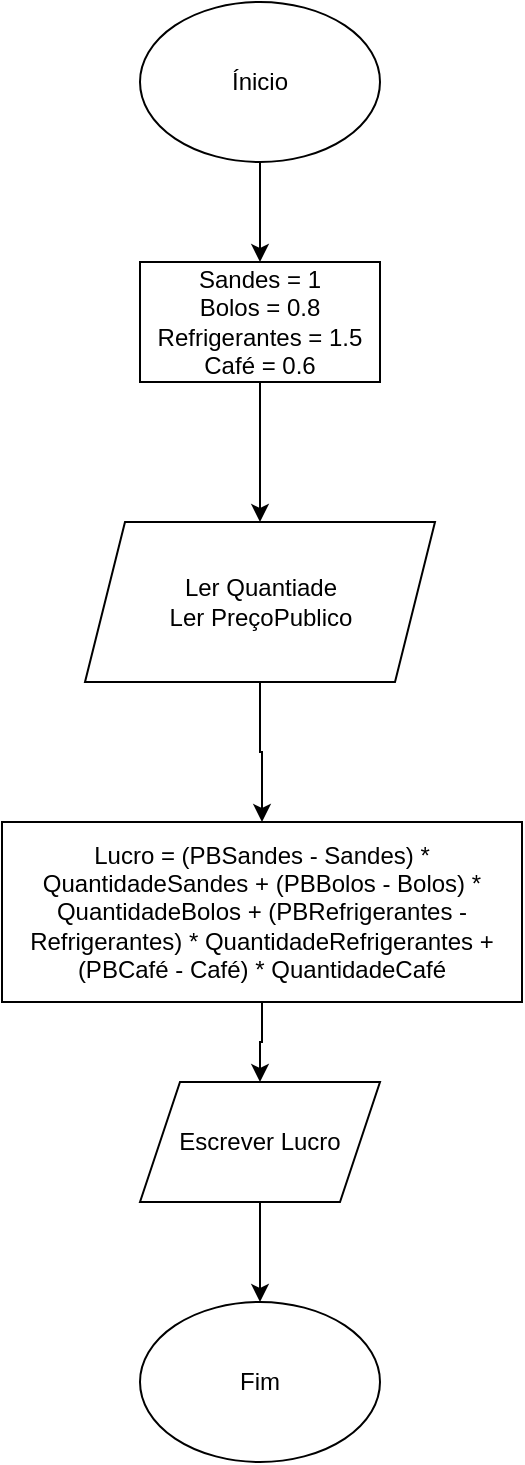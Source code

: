 <mxfile version="28.2.5">
  <diagram name="Página-1" id="xG30Vdf-161_1HfZHNo8">
    <mxGraphModel dx="1418" dy="820" grid="1" gridSize="10" guides="1" tooltips="1" connect="1" arrows="1" fold="1" page="1" pageScale="1" pageWidth="827" pageHeight="1169" math="0" shadow="0">
      <root>
        <mxCell id="0" />
        <mxCell id="1" parent="0" />
        <mxCell id="3juwo7l-BFL0aMfqjxcw-1" value="Fim" style="ellipse;whiteSpace=wrap;html=1;" vertex="1" parent="1">
          <mxGeometry x="350" y="650" width="120" height="80" as="geometry" />
        </mxCell>
        <mxCell id="3juwo7l-BFL0aMfqjxcw-4" value="" style="edgeStyle=orthogonalEdgeStyle;rounded=0;orthogonalLoop=1;jettySize=auto;html=1;" edge="1" parent="1" source="3juwo7l-BFL0aMfqjxcw-2" target="3juwo7l-BFL0aMfqjxcw-3">
          <mxGeometry relative="1" as="geometry" />
        </mxCell>
        <mxCell id="3juwo7l-BFL0aMfqjxcw-2" value="Ínicio" style="ellipse;whiteSpace=wrap;html=1;" vertex="1" parent="1">
          <mxGeometry x="350" width="120" height="80" as="geometry" />
        </mxCell>
        <mxCell id="3juwo7l-BFL0aMfqjxcw-6" value="" style="edgeStyle=orthogonalEdgeStyle;rounded=0;orthogonalLoop=1;jettySize=auto;html=1;" edge="1" parent="1" source="3juwo7l-BFL0aMfqjxcw-3" target="3juwo7l-BFL0aMfqjxcw-5">
          <mxGeometry relative="1" as="geometry" />
        </mxCell>
        <mxCell id="3juwo7l-BFL0aMfqjxcw-3" value="Sandes = 1&lt;div&gt;Bolos = 0.8&lt;/div&gt;&lt;div&gt;Refrigerantes = 1.5&lt;/div&gt;&lt;div&gt;Café = 0.6&lt;/div&gt;" style="whiteSpace=wrap;html=1;" vertex="1" parent="1">
          <mxGeometry x="350" y="130" width="120" height="60" as="geometry" />
        </mxCell>
        <mxCell id="3juwo7l-BFL0aMfqjxcw-12" value="" style="edgeStyle=orthogonalEdgeStyle;rounded=0;orthogonalLoop=1;jettySize=auto;html=1;" edge="1" parent="1" source="3juwo7l-BFL0aMfqjxcw-5" target="3juwo7l-BFL0aMfqjxcw-11">
          <mxGeometry relative="1" as="geometry" />
        </mxCell>
        <mxCell id="3juwo7l-BFL0aMfqjxcw-5" value="&lt;div&gt;Ler Quantiade&lt;/div&gt;&lt;div&gt;Ler PreçoPublico&lt;/div&gt;" style="shape=parallelogram;perimeter=parallelogramPerimeter;whiteSpace=wrap;html=1;fixedSize=1;" vertex="1" parent="1">
          <mxGeometry x="322.5" y="260" width="175" height="80" as="geometry" />
        </mxCell>
        <mxCell id="3juwo7l-BFL0aMfqjxcw-10" value="" style="edgeStyle=orthogonalEdgeStyle;rounded=0;orthogonalLoop=1;jettySize=auto;html=1;" edge="1" parent="1" source="3juwo7l-BFL0aMfqjxcw-9" target="3juwo7l-BFL0aMfqjxcw-1">
          <mxGeometry relative="1" as="geometry" />
        </mxCell>
        <mxCell id="3juwo7l-BFL0aMfqjxcw-9" value="Escrever Lucro" style="shape=parallelogram;perimeter=parallelogramPerimeter;whiteSpace=wrap;html=1;fixedSize=1;" vertex="1" parent="1">
          <mxGeometry x="350" y="540" width="120" height="60" as="geometry" />
        </mxCell>
        <mxCell id="3juwo7l-BFL0aMfqjxcw-13" value="" style="edgeStyle=orthogonalEdgeStyle;rounded=0;orthogonalLoop=1;jettySize=auto;html=1;" edge="1" parent="1" source="3juwo7l-BFL0aMfqjxcw-11" target="3juwo7l-BFL0aMfqjxcw-9">
          <mxGeometry relative="1" as="geometry" />
        </mxCell>
        <mxCell id="3juwo7l-BFL0aMfqjxcw-11" value="Lucro = (PBSandes - Sandes) * QuantidadeSandes + (PBBolos - Bolos) * QuantidadeBolos + (PBRefrigerantes - Refrigerantes) * QuantidadeRefrigerantes + (PBCafé - Café) * QuantidadeCafé" style="whiteSpace=wrap;html=1;" vertex="1" parent="1">
          <mxGeometry x="281" y="410" width="260" height="90" as="geometry" />
        </mxCell>
      </root>
    </mxGraphModel>
  </diagram>
</mxfile>
